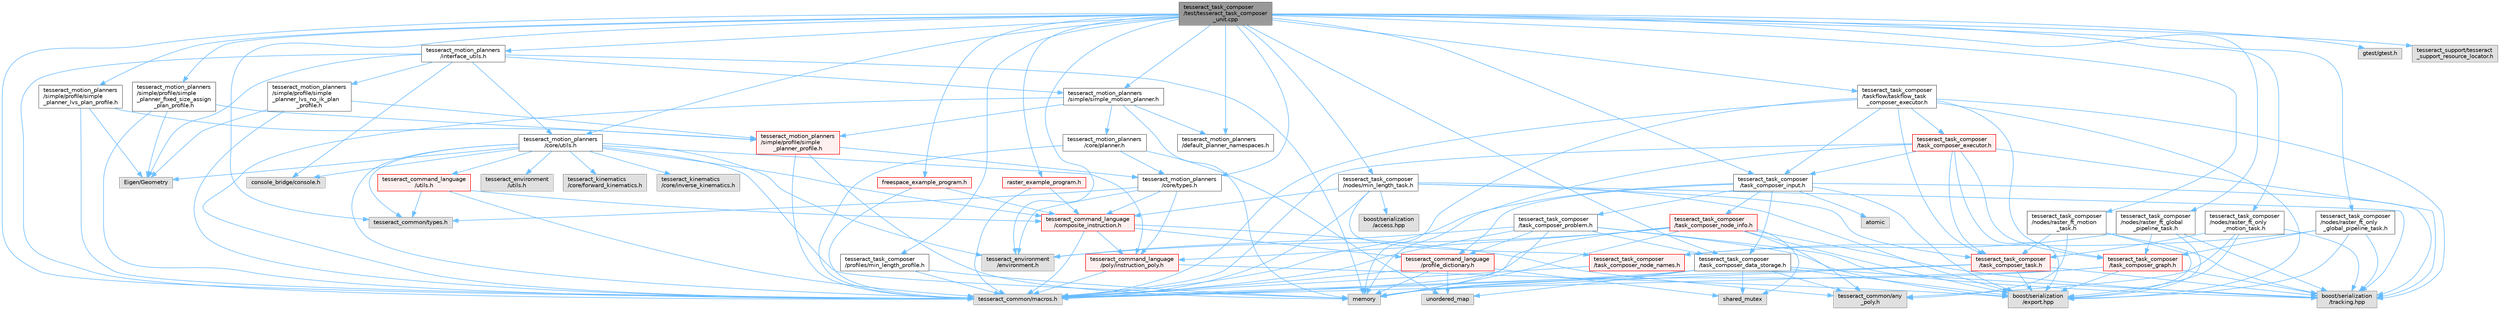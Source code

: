 digraph "tesseract_task_composer/test/tesseract_task_composer_unit.cpp"
{
 // LATEX_PDF_SIZE
  bgcolor="transparent";
  edge [fontname=Helvetica,fontsize=10,labelfontname=Helvetica,labelfontsize=10];
  node [fontname=Helvetica,fontsize=10,shape=box,height=0.2,width=0.4];
  Node1 [label="tesseract_task_composer\l/test/tesseract_task_composer\l_unit.cpp",height=0.2,width=0.4,color="gray40", fillcolor="grey60", style="filled", fontcolor="black",tooltip=" "];
  Node1 -> Node2 [color="steelblue1",style="solid"];
  Node2 [label="tesseract_common/macros.h",height=0.2,width=0.4,color="grey60", fillcolor="#E0E0E0", style="filled",tooltip=" "];
  Node1 -> Node3 [color="steelblue1",style="solid"];
  Node3 [label="gtest/gtest.h",height=0.2,width=0.4,color="grey60", fillcolor="#E0E0E0", style="filled",tooltip=" "];
  Node1 -> Node4 [color="steelblue1",style="solid"];
  Node4 [label="tesseract_common/types.h",height=0.2,width=0.4,color="grey60", fillcolor="#E0E0E0", style="filled",tooltip=" "];
  Node1 -> Node5 [color="steelblue1",style="solid"];
  Node5 [label="tesseract_environment\l/environment.h",height=0.2,width=0.4,color="grey60", fillcolor="#E0E0E0", style="filled",tooltip=" "];
  Node1 -> Node6 [color="steelblue1",style="solid"];
  Node6 [label="tesseract_motion_planners\l/core/types.h",height=0.2,width=0.4,color="grey40", fillcolor="white", style="filled",URL="$d1/d6d/tesseract__motion__planners_2core_2include_2tesseract__motion__planners_2core_2types_8h.html",tooltip=" "];
  Node6 -> Node5 [color="steelblue1",style="solid"];
  Node6 -> Node4 [color="steelblue1",style="solid"];
  Node6 -> Node7 [color="steelblue1",style="solid"];
  Node7 [label="tesseract_command_language\l/poly/instruction_poly.h",height=0.2,width=0.4,color="red", fillcolor="#FFF0F0", style="filled",URL="$d1/db1/instruction__poly_8h.html",tooltip=" "];
  Node7 -> Node2 [color="steelblue1",style="solid"];
  Node7 -> Node10 [color="steelblue1",style="solid"];
  Node10 [label="boost/serialization\l/export.hpp",height=0.2,width=0.4,color="grey60", fillcolor="#E0E0E0", style="filled",tooltip=" "];
  Node6 -> Node18 [color="steelblue1",style="solid"];
  Node18 [label="tesseract_command_language\l/composite_instruction.h",height=0.2,width=0.4,color="red", fillcolor="#FFF0F0", style="filled",URL="$d5/df7/composite__instruction_8h.html",tooltip=" "];
  Node18 -> Node2 [color="steelblue1",style="solid"];
  Node18 -> Node7 [color="steelblue1",style="solid"];
  Node18 -> Node25 [color="steelblue1",style="solid"];
  Node25 [label="tesseract_command_language\l/profile_dictionary.h",height=0.2,width=0.4,color="red", fillcolor="#FFF0F0", style="filled",URL="$dd/dd6/profile__dictionary_8h.html",tooltip="This is a profile dictionary for storing all profiles."];
  Node25 -> Node2 [color="steelblue1",style="solid"];
  Node25 -> Node28 [color="steelblue1",style="solid"];
  Node28 [label="unordered_map",height=0.2,width=0.4,color="grey60", fillcolor="#E0E0E0", style="filled",tooltip=" "];
  Node25 -> Node14 [color="steelblue1",style="solid"];
  Node14 [label="memory",height=0.2,width=0.4,color="grey60", fillcolor="#E0E0E0", style="filled",tooltip=" "];
  Node25 -> Node30 [color="steelblue1",style="solid"];
  Node30 [label="shared_mutex",height=0.2,width=0.4,color="grey60", fillcolor="#E0E0E0", style="filled",tooltip=" "];
  Node18 -> Node33 [color="steelblue1",style="solid"];
  Node33 [label="tesseract_common/any\l_poly.h",height=0.2,width=0.4,color="grey60", fillcolor="#E0E0E0", style="filled",tooltip=" "];
  Node1 -> Node34 [color="steelblue1",style="solid"];
  Node34 [label="tesseract_motion_planners\l/default_planner_namespaces.h",height=0.2,width=0.4,color="grey40", fillcolor="white", style="filled",URL="$de/d3a/default__planner__namespaces_8h.html",tooltip="A collection of motion planner profile namespaces."];
  Node1 -> Node35 [color="steelblue1",style="solid"];
  Node35 [label="tesseract_motion_planners\l/simple/simple_motion_planner.h",height=0.2,width=0.4,color="grey40", fillcolor="white", style="filled",URL="$de/dd7/simple__motion__planner_8h.html",tooltip="The simple planner is meant to be a tool for assigning values to the seed. The planner simply loops o..."];
  Node35 -> Node2 [color="steelblue1",style="solid"];
  Node35 -> Node14 [color="steelblue1",style="solid"];
  Node35 -> Node34 [color="steelblue1",style="solid"];
  Node35 -> Node36 [color="steelblue1",style="solid"];
  Node36 [label="tesseract_motion_planners\l/core/planner.h",height=0.2,width=0.4,color="grey40", fillcolor="white", style="filled",URL="$d7/d8c/planner_8h.html",tooltip="Planner Interface Class."];
  Node36 -> Node2 [color="steelblue1",style="solid"];
  Node36 -> Node28 [color="steelblue1",style="solid"];
  Node36 -> Node6 [color="steelblue1",style="solid"];
  Node35 -> Node37 [color="steelblue1",style="solid"];
  Node37 [label="tesseract_motion_planners\l/simple/profile/simple\l_planner_profile.h",height=0.2,width=0.4,color="red", fillcolor="#FFF0F0", style="filled",URL="$df/df0/simple__planner__profile_8h.html",tooltip=" "];
  Node37 -> Node2 [color="steelblue1",style="solid"];
  Node37 -> Node14 [color="steelblue1",style="solid"];
  Node37 -> Node6 [color="steelblue1",style="solid"];
  Node1 -> Node38 [color="steelblue1",style="solid"];
  Node38 [label="tesseract_motion_planners\l/simple/profile/simple\l_planner_fixed_size_assign\l_plan_profile.h",height=0.2,width=0.4,color="grey40", fillcolor="white", style="filled",URL="$d0/d22/simple__planner__fixed__size__assign__plan__profile_8h.html",tooltip=" "];
  Node38 -> Node2 [color="steelblue1",style="solid"];
  Node38 -> Node39 [color="steelblue1",style="solid"];
  Node39 [label="Eigen/Geometry",height=0.2,width=0.4,color="grey60", fillcolor="#E0E0E0", style="filled",tooltip=" "];
  Node38 -> Node37 [color="steelblue1",style="solid"];
  Node1 -> Node40 [color="steelblue1",style="solid"];
  Node40 [label="tesseract_motion_planners\l/simple/profile/simple\l_planner_lvs_plan_profile.h",height=0.2,width=0.4,color="grey40", fillcolor="white", style="filled",URL="$d6/d72/simple__planner__lvs__plan__profile_8h.html",tooltip=" "];
  Node40 -> Node2 [color="steelblue1",style="solid"];
  Node40 -> Node39 [color="steelblue1",style="solid"];
  Node40 -> Node37 [color="steelblue1",style="solid"];
  Node1 -> Node41 [color="steelblue1",style="solid"];
  Node41 [label="tesseract_motion_planners\l/core/utils.h",height=0.2,width=0.4,color="grey40", fillcolor="white", style="filled",URL="$d9/d8b/tesseract__motion__planners_2core_2include_2tesseract__motion__planners_2core_2utils_8h.html",tooltip="Planner utility functions."];
  Node41 -> Node2 [color="steelblue1",style="solid"];
  Node41 -> Node39 [color="steelblue1",style="solid"];
  Node41 -> Node14 [color="steelblue1",style="solid"];
  Node41 -> Node42 [color="steelblue1",style="solid"];
  Node42 [label="console_bridge/console.h",height=0.2,width=0.4,color="grey60", fillcolor="#E0E0E0", style="filled",tooltip=" "];
  Node41 -> Node5 [color="steelblue1",style="solid"];
  Node41 -> Node43 [color="steelblue1",style="solid"];
  Node43 [label="tesseract_environment\l/utils.h",height=0.2,width=0.4,color="grey60", fillcolor="#E0E0E0", style="filled",tooltip=" "];
  Node41 -> Node44 [color="steelblue1",style="solid"];
  Node44 [label="tesseract_kinematics\l/core/forward_kinematics.h",height=0.2,width=0.4,color="grey60", fillcolor="#E0E0E0", style="filled",tooltip=" "];
  Node41 -> Node45 [color="steelblue1",style="solid"];
  Node45 [label="tesseract_kinematics\l/core/inverse_kinematics.h",height=0.2,width=0.4,color="grey60", fillcolor="#E0E0E0", style="filled",tooltip=" "];
  Node41 -> Node7 [color="steelblue1",style="solid"];
  Node41 -> Node18 [color="steelblue1",style="solid"];
  Node41 -> Node46 [color="steelblue1",style="solid"];
  Node46 [label="tesseract_command_language\l/utils.h",height=0.2,width=0.4,color="red", fillcolor="#FFF0F0", style="filled",URL="$d6/d75/tesseract__command__language_2include_2tesseract__command__language_2utils_8h.html",tooltip=" "];
  Node46 -> Node2 [color="steelblue1",style="solid"];
  Node46 -> Node18 [color="steelblue1",style="solid"];
  Node46 -> Node4 [color="steelblue1",style="solid"];
  Node41 -> Node4 [color="steelblue1",style="solid"];
  Node1 -> Node48 [color="steelblue1",style="solid"];
  Node48 [label="tesseract_motion_planners\l/interface_utils.h",height=0.2,width=0.4,color="grey40", fillcolor="white", style="filled",URL="$d8/df9/interface__utils_8h.html",tooltip=" "];
  Node48 -> Node2 [color="steelblue1",style="solid"];
  Node48 -> Node39 [color="steelblue1",style="solid"];
  Node48 -> Node14 [color="steelblue1",style="solid"];
  Node48 -> Node42 [color="steelblue1",style="solid"];
  Node48 -> Node41 [color="steelblue1",style="solid"];
  Node48 -> Node35 [color="steelblue1",style="solid"];
  Node48 -> Node49 [color="steelblue1",style="solid"];
  Node49 [label="tesseract_motion_planners\l/simple/profile/simple\l_planner_lvs_no_ik_plan\l_profile.h",height=0.2,width=0.4,color="grey40", fillcolor="white", style="filled",URL="$d4/d1d/simple__planner__lvs__no__ik__plan__profile_8h.html",tooltip="This does not use inverse kinematics."];
  Node49 -> Node2 [color="steelblue1",style="solid"];
  Node49 -> Node39 [color="steelblue1",style="solid"];
  Node49 -> Node37 [color="steelblue1",style="solid"];
  Node1 -> Node50 [color="steelblue1",style="solid"];
  Node50 [label="tesseract_task_composer\l/task_composer_input.h",height=0.2,width=0.4,color="grey40", fillcolor="white", style="filled",URL="$db/ddf/task__composer__input_8h.html",tooltip="The input data structure to the pipeline."];
  Node50 -> Node2 [color="steelblue1",style="solid"];
  Node50 -> Node51 [color="steelblue1",style="solid"];
  Node51 [label="atomic",height=0.2,width=0.4,color="grey60", fillcolor="#E0E0E0", style="filled",tooltip=" "];
  Node50 -> Node25 [color="steelblue1",style="solid"];
  Node50 -> Node52 [color="steelblue1",style="solid"];
  Node52 [label="tesseract_task_composer\l/task_composer_data_storage.h",height=0.2,width=0.4,color="grey40", fillcolor="white", style="filled",URL="$dc/dc5/task__composer__data__storage_8h.html",tooltip="Data storage used when executing the pipeline."];
  Node52 -> Node2 [color="steelblue1",style="solid"];
  Node52 -> Node14 [color="steelblue1",style="solid"];
  Node52 -> Node28 [color="steelblue1",style="solid"];
  Node52 -> Node30 [color="steelblue1",style="solid"];
  Node52 -> Node33 [color="steelblue1",style="solid"];
  Node52 -> Node10 [color="steelblue1",style="solid"];
  Node52 -> Node53 [color="steelblue1",style="solid"];
  Node53 [label="boost/serialization\l/tracking.hpp",height=0.2,width=0.4,color="grey60", fillcolor="#E0E0E0", style="filled",tooltip=" "];
  Node50 -> Node54 [color="steelblue1",style="solid"];
  Node54 [label="tesseract_task_composer\l/task_composer_node_info.h",height=0.2,width=0.4,color="red", fillcolor="#FFF0F0", style="filled",URL="$d7/d2c/task__composer__node__info_8h.html",tooltip="Task composer node info."];
  Node54 -> Node2 [color="steelblue1",style="solid"];
  Node54 -> Node14 [color="steelblue1",style="solid"];
  Node54 -> Node30 [color="steelblue1",style="solid"];
  Node54 -> Node5 [color="steelblue1",style="solid"];
  Node54 -> Node7 [color="steelblue1",style="solid"];
  Node54 -> Node33 [color="steelblue1",style="solid"];
  Node54 -> Node10 [color="steelblue1",style="solid"];
  Node54 -> Node53 [color="steelblue1",style="solid"];
  Node50 -> Node56 [color="steelblue1",style="solid"];
  Node56 [label="tesseract_task_composer\l/task_composer_problem.h",height=0.2,width=0.4,color="grey40", fillcolor="white", style="filled",URL="$d7/d6d/task__composer__problem_8h.html",tooltip="A task composer server problem."];
  Node56 -> Node2 [color="steelblue1",style="solid"];
  Node56 -> Node14 [color="steelblue1",style="solid"];
  Node56 -> Node5 [color="steelblue1",style="solid"];
  Node56 -> Node25 [color="steelblue1",style="solid"];
  Node56 -> Node52 [color="steelblue1",style="solid"];
  Node56 -> Node10 [color="steelblue1",style="solid"];
  Node56 -> Node53 [color="steelblue1",style="solid"];
  Node50 -> Node10 [color="steelblue1",style="solid"];
  Node50 -> Node53 [color="steelblue1",style="solid"];
  Node1 -> Node52 [color="steelblue1",style="solid"];
  Node1 -> Node57 [color="steelblue1",style="solid"];
  Node57 [label="tesseract_task_composer\l/nodes/min_length_task.h",height=0.2,width=0.4,color="grey40", fillcolor="white", style="filled",URL="$d3/d6c/min__length__task_8h.html",tooltip="Task for processing the seed so it meets a minimum length. Planners like trajopt need at least 10 sta..."];
  Node57 -> Node2 [color="steelblue1",style="solid"];
  Node57 -> Node58 [color="steelblue1",style="solid"];
  Node58 [label="boost/serialization\l/access.hpp",height=0.2,width=0.4,color="grey60", fillcolor="#E0E0E0", style="filled",tooltip=" "];
  Node57 -> Node59 [color="steelblue1",style="solid"];
  Node59 [label="tesseract_task_composer\l/task_composer_task.h",height=0.2,width=0.4,color="red", fillcolor="#FFF0F0", style="filled",URL="$da/d71/task__composer__task_8h.html",tooltip="A task in the pipeline."];
  Node59 -> Node2 [color="steelblue1",style="solid"];
  Node59 -> Node14 [color="steelblue1",style="solid"];
  Node59 -> Node10 [color="steelblue1",style="solid"];
  Node59 -> Node53 [color="steelblue1",style="solid"];
  Node57 -> Node61 [color="steelblue1",style="solid"];
  Node61 [label="tesseract_task_composer\l/task_composer_node_names.h",height=0.2,width=0.4,color="red", fillcolor="#FFF0F0", style="filled",URL="$d3/da7/task__composer__node__names_8h.html",tooltip="Contains default node names."];
  Node61 -> Node2 [color="steelblue1",style="solid"];
  Node57 -> Node18 [color="steelblue1",style="solid"];
  Node57 -> Node10 [color="steelblue1",style="solid"];
  Node57 -> Node53 [color="steelblue1",style="solid"];
  Node1 -> Node62 [color="steelblue1",style="solid"];
  Node62 [label="tesseract_task_composer\l/profiles/min_length_profile.h",height=0.2,width=0.4,color="grey40", fillcolor="white", style="filled",URL="$d7/d02/min__length__profile_8h.html",tooltip="Profile for task that processing the program so it meets a minimum length. Planners like trajopt need..."];
  Node62 -> Node2 [color="steelblue1",style="solid"];
  Node62 -> Node14 [color="steelblue1",style="solid"];
  Node1 -> Node63 [color="steelblue1",style="solid"];
  Node63 [label="tesseract_task_composer\l/nodes/raster_ft_global\l_pipeline_task.h",height=0.2,width=0.4,color="grey40", fillcolor="white", style="filled",URL="$d9/d11/raster__ft__global__pipeline__task_8h.html",tooltip="Plans raster paths with freespace transitions."];
  Node63 -> Node64 [color="steelblue1",style="solid"];
  Node64 [label="tesseract_task_composer\l/task_composer_graph.h",height=0.2,width=0.4,color="red", fillcolor="#FFF0F0", style="filled",URL="$d4/d58/task__composer__graph_8h.html",tooltip="A task graph."];
  Node64 -> Node2 [color="steelblue1",style="solid"];
  Node64 -> Node14 [color="steelblue1",style="solid"];
  Node64 -> Node10 [color="steelblue1",style="solid"];
  Node64 -> Node53 [color="steelblue1",style="solid"];
  Node63 -> Node61 [color="steelblue1",style="solid"];
  Node63 -> Node10 [color="steelblue1",style="solid"];
  Node63 -> Node53 [color="steelblue1",style="solid"];
  Node1 -> Node65 [color="steelblue1",style="solid"];
  Node65 [label="tesseract_task_composer\l/nodes/raster_ft_motion\l_task.h",height=0.2,width=0.4,color="grey40", fillcolor="white", style="filled",URL="$df/d50/raster__ft__motion__task_8h.html",tooltip="Raster motion task with freespace transitions."];
  Node65 -> Node59 [color="steelblue1",style="solid"];
  Node65 -> Node33 [color="steelblue1",style="solid"];
  Node65 -> Node10 [color="steelblue1",style="solid"];
  Node65 -> Node53 [color="steelblue1",style="solid"];
  Node1 -> Node66 [color="steelblue1",style="solid"];
  Node66 [label="tesseract_task_composer\l/nodes/raster_ft_only\l_global_pipeline_task.h",height=0.2,width=0.4,color="grey40", fillcolor="white", style="filled",URL="$d2/d44/raster__ft__only__global__pipeline__task_8h.html",tooltip="Raster only global motion planning task with freespace transitions."];
  Node66 -> Node64 [color="steelblue1",style="solid"];
  Node66 -> Node61 [color="steelblue1",style="solid"];
  Node66 -> Node10 [color="steelblue1",style="solid"];
  Node66 -> Node53 [color="steelblue1",style="solid"];
  Node1 -> Node67 [color="steelblue1",style="solid"];
  Node67 [label="tesseract_task_composer\l/nodes/raster_ft_only\l_motion_task.h",height=0.2,width=0.4,color="grey40", fillcolor="white", style="filled",URL="$d7/d81/raster__ft__only__motion__task_8h.html",tooltip="Plans raster paths with freespace transitions."];
  Node67 -> Node59 [color="steelblue1",style="solid"];
  Node67 -> Node33 [color="steelblue1",style="solid"];
  Node67 -> Node10 [color="steelblue1",style="solid"];
  Node67 -> Node53 [color="steelblue1",style="solid"];
  Node1 -> Node68 [color="steelblue1",style="solid"];
  Node68 [label="tesseract_task_composer\l/taskflow/taskflow_task\l_composer_executor.h",height=0.2,width=0.4,color="grey40", fillcolor="white", style="filled",URL="$da/d8c/taskflow__task__composer__executor_8h.html",tooltip="The tasflow executor implementation."];
  Node68 -> Node2 [color="steelblue1",style="solid"];
  Node68 -> Node14 [color="steelblue1",style="solid"];
  Node68 -> Node69 [color="steelblue1",style="solid"];
  Node69 [label="tesseract_task_composer\l/task_composer_executor.h",height=0.2,width=0.4,color="red", fillcolor="#FFF0F0", style="filled",URL="$d6/dab/task__composer__executor_8h.html",tooltip="The executor for executing task graphs."];
  Node69 -> Node2 [color="steelblue1",style="solid"];
  Node69 -> Node14 [color="steelblue1",style="solid"];
  Node69 -> Node64 [color="steelblue1",style="solid"];
  Node69 -> Node59 [color="steelblue1",style="solid"];
  Node69 -> Node50 [color="steelblue1",style="solid"];
  Node69 -> Node10 [color="steelblue1",style="solid"];
  Node69 -> Node53 [color="steelblue1",style="solid"];
  Node68 -> Node64 [color="steelblue1",style="solid"];
  Node68 -> Node59 [color="steelblue1",style="solid"];
  Node68 -> Node50 [color="steelblue1",style="solid"];
  Node68 -> Node10 [color="steelblue1",style="solid"];
  Node68 -> Node53 [color="steelblue1",style="solid"];
  Node1 -> Node73 [color="steelblue1",style="solid"];
  Node73 [label="tesseract_support/tesseract\l_support_resource_locator.h",height=0.2,width=0.4,color="grey60", fillcolor="#E0E0E0", style="filled",tooltip=" "];
  Node1 -> Node74 [color="steelblue1",style="solid"];
  Node74 [label="raster_example_program.h",height=0.2,width=0.4,color="red", fillcolor="#FFF0F0", style="filled",URL="$db/d2d/raster__example__program_8h.html",tooltip="Example raster paths."];
  Node74 -> Node2 [color="steelblue1",style="solid"];
  Node74 -> Node18 [color="steelblue1",style="solid"];
  Node1 -> Node81 [color="steelblue1",style="solid"];
  Node81 [label="freespace_example_program.h",height=0.2,width=0.4,color="red", fillcolor="#FFF0F0", style="filled",URL="$d2/d98/freespace__example__program_8h.html",tooltip=" "];
  Node81 -> Node2 [color="steelblue1",style="solid"];
  Node81 -> Node18 [color="steelblue1",style="solid"];
}

